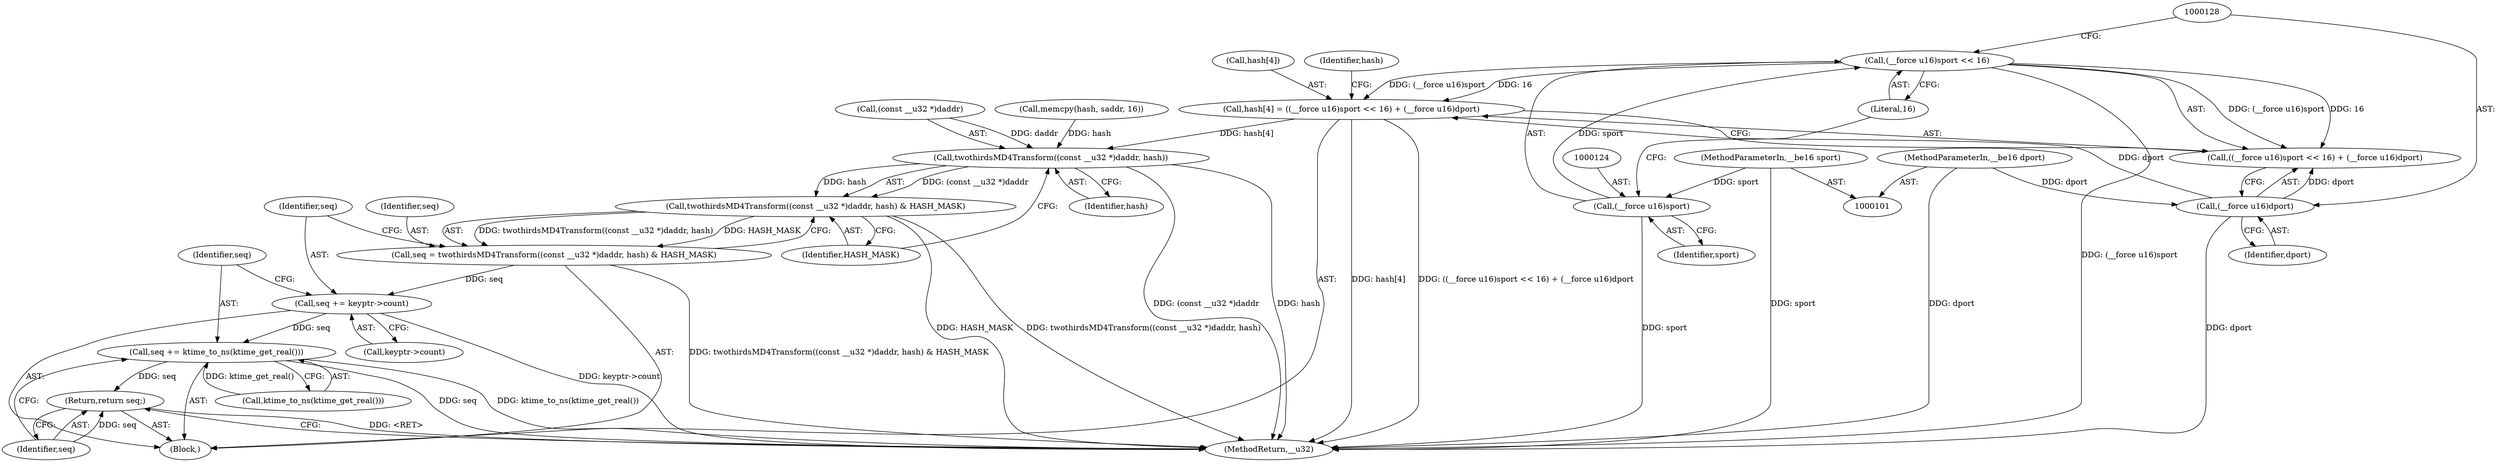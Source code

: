 digraph "1_linux_6e5714eaf77d79ae1c8b47e3e040ff5411b717ec_8@array" {
"1000117" [label="(Call,hash[4] = ((__force u16)sport << 16) + (__force u16)dport)"];
"1000122" [label="(Call,(__force u16)sport << 16)"];
"1000123" [label="(Call,(__force u16)sport)"];
"1000104" [label="(MethodParameterIn,__be16 sport)"];
"1000127" [label="(Call,(__force u16)dport)"];
"1000105" [label="(MethodParameterIn,__be16 dport)"];
"1000145" [label="(Call,twothirdsMD4Transform((const __u32 *)daddr, hash))"];
"1000144" [label="(Call,twothirdsMD4Transform((const __u32 *)daddr, hash) & HASH_MASK)"];
"1000142" [label="(Call,seq = twothirdsMD4Transform((const __u32 *)daddr, hash) & HASH_MASK)"];
"1000151" [label="(Call,seq += keyptr->count)"];
"1000156" [label="(Call,seq += ktime_to_ns(ktime_get_real()))"];
"1000160" [label="(Return,return seq;)"];
"1000157" [label="(Identifier,seq)"];
"1000160" [label="(Return,return seq;)"];
"1000143" [label="(Identifier,seq)"];
"1000146" [label="(Call,(const __u32 *)daddr)"];
"1000151" [label="(Call,seq += keyptr->count)"];
"1000123" [label="(Call,(__force u16)sport)"];
"1000113" [label="(Call,memcpy(hash, saddr, 16))"];
"1000125" [label="(Identifier,sport)"];
"1000117" [label="(Call,hash[4] = ((__force u16)sport << 16) + (__force u16)dport)"];
"1000104" [label="(MethodParameterIn,__be16 sport)"];
"1000133" [label="(Identifier,hash)"];
"1000145" [label="(Call,twothirdsMD4Transform((const __u32 *)daddr, hash))"];
"1000161" [label="(Identifier,seq)"];
"1000127" [label="(Call,(__force u16)dport)"];
"1000144" [label="(Call,twothirdsMD4Transform((const __u32 *)daddr, hash) & HASH_MASK)"];
"1000142" [label="(Call,seq = twothirdsMD4Transform((const __u32 *)daddr, hash) & HASH_MASK)"];
"1000152" [label="(Identifier,seq)"];
"1000156" [label="(Call,seq += ktime_to_ns(ktime_get_real()))"];
"1000118" [label="(Call,hash[4])"];
"1000150" [label="(Identifier,HASH_MASK)"];
"1000158" [label="(Call,ktime_to_ns(ktime_get_real()))"];
"1000153" [label="(Call,keyptr->count)"];
"1000121" [label="(Call,((__force u16)sport << 16) + (__force u16)dport)"];
"1000129" [label="(Identifier,dport)"];
"1000162" [label="(MethodReturn,__u32)"];
"1000122" [label="(Call,(__force u16)sport << 16)"];
"1000149" [label="(Identifier,hash)"];
"1000126" [label="(Literal,16)"];
"1000105" [label="(MethodParameterIn,__be16 dport)"];
"1000106" [label="(Block,)"];
"1000117" -> "1000106"  [label="AST: "];
"1000117" -> "1000121"  [label="CFG: "];
"1000118" -> "1000117"  [label="AST: "];
"1000121" -> "1000117"  [label="AST: "];
"1000133" -> "1000117"  [label="CFG: "];
"1000117" -> "1000162"  [label="DDG: hash[4]"];
"1000117" -> "1000162"  [label="DDG: ((__force u16)sport << 16) + (__force u16)dport"];
"1000122" -> "1000117"  [label="DDG: (__force u16)sport"];
"1000122" -> "1000117"  [label="DDG: 16"];
"1000127" -> "1000117"  [label="DDG: dport"];
"1000117" -> "1000145"  [label="DDG: hash[4]"];
"1000122" -> "1000121"  [label="AST: "];
"1000122" -> "1000126"  [label="CFG: "];
"1000123" -> "1000122"  [label="AST: "];
"1000126" -> "1000122"  [label="AST: "];
"1000128" -> "1000122"  [label="CFG: "];
"1000122" -> "1000162"  [label="DDG: (__force u16)sport"];
"1000122" -> "1000121"  [label="DDG: (__force u16)sport"];
"1000122" -> "1000121"  [label="DDG: 16"];
"1000123" -> "1000122"  [label="DDG: sport"];
"1000123" -> "1000125"  [label="CFG: "];
"1000124" -> "1000123"  [label="AST: "];
"1000125" -> "1000123"  [label="AST: "];
"1000126" -> "1000123"  [label="CFG: "];
"1000123" -> "1000162"  [label="DDG: sport"];
"1000104" -> "1000123"  [label="DDG: sport"];
"1000104" -> "1000101"  [label="AST: "];
"1000104" -> "1000162"  [label="DDG: sport"];
"1000127" -> "1000121"  [label="AST: "];
"1000127" -> "1000129"  [label="CFG: "];
"1000128" -> "1000127"  [label="AST: "];
"1000129" -> "1000127"  [label="AST: "];
"1000121" -> "1000127"  [label="CFG: "];
"1000127" -> "1000162"  [label="DDG: dport"];
"1000127" -> "1000121"  [label="DDG: dport"];
"1000105" -> "1000127"  [label="DDG: dport"];
"1000105" -> "1000101"  [label="AST: "];
"1000105" -> "1000162"  [label="DDG: dport"];
"1000145" -> "1000144"  [label="AST: "];
"1000145" -> "1000149"  [label="CFG: "];
"1000146" -> "1000145"  [label="AST: "];
"1000149" -> "1000145"  [label="AST: "];
"1000150" -> "1000145"  [label="CFG: "];
"1000145" -> "1000162"  [label="DDG: (const __u32 *)daddr"];
"1000145" -> "1000162"  [label="DDG: hash"];
"1000145" -> "1000144"  [label="DDG: (const __u32 *)daddr"];
"1000145" -> "1000144"  [label="DDG: hash"];
"1000146" -> "1000145"  [label="DDG: daddr"];
"1000113" -> "1000145"  [label="DDG: hash"];
"1000144" -> "1000142"  [label="AST: "];
"1000144" -> "1000150"  [label="CFG: "];
"1000150" -> "1000144"  [label="AST: "];
"1000142" -> "1000144"  [label="CFG: "];
"1000144" -> "1000162"  [label="DDG: HASH_MASK"];
"1000144" -> "1000162"  [label="DDG: twothirdsMD4Transform((const __u32 *)daddr, hash)"];
"1000144" -> "1000142"  [label="DDG: twothirdsMD4Transform((const __u32 *)daddr, hash)"];
"1000144" -> "1000142"  [label="DDG: HASH_MASK"];
"1000142" -> "1000106"  [label="AST: "];
"1000143" -> "1000142"  [label="AST: "];
"1000152" -> "1000142"  [label="CFG: "];
"1000142" -> "1000162"  [label="DDG: twothirdsMD4Transform((const __u32 *)daddr, hash) & HASH_MASK"];
"1000142" -> "1000151"  [label="DDG: seq"];
"1000151" -> "1000106"  [label="AST: "];
"1000151" -> "1000153"  [label="CFG: "];
"1000152" -> "1000151"  [label="AST: "];
"1000153" -> "1000151"  [label="AST: "];
"1000157" -> "1000151"  [label="CFG: "];
"1000151" -> "1000162"  [label="DDG: keyptr->count"];
"1000151" -> "1000156"  [label="DDG: seq"];
"1000156" -> "1000106"  [label="AST: "];
"1000156" -> "1000158"  [label="CFG: "];
"1000157" -> "1000156"  [label="AST: "];
"1000158" -> "1000156"  [label="AST: "];
"1000161" -> "1000156"  [label="CFG: "];
"1000156" -> "1000162"  [label="DDG: seq"];
"1000156" -> "1000162"  [label="DDG: ktime_to_ns(ktime_get_real())"];
"1000158" -> "1000156"  [label="DDG: ktime_get_real()"];
"1000156" -> "1000160"  [label="DDG: seq"];
"1000160" -> "1000106"  [label="AST: "];
"1000160" -> "1000161"  [label="CFG: "];
"1000161" -> "1000160"  [label="AST: "];
"1000162" -> "1000160"  [label="CFG: "];
"1000160" -> "1000162"  [label="DDG: <RET>"];
"1000161" -> "1000160"  [label="DDG: seq"];
}
